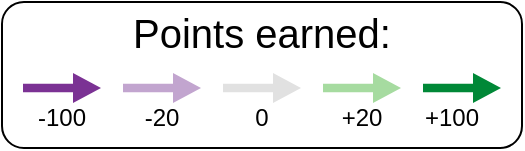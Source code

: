 <mxfile version="20.5.1" type="device"><diagram id="Xat365lz7GbZR_IqXH2O" name="Page-1"><mxGraphModel dx="526" dy="327" grid="1" gridSize="10" guides="1" tooltips="1" connect="1" arrows="1" fold="1" page="1" pageScale="1" pageWidth="827" pageHeight="1169" math="0" shadow="0"><root><mxCell id="0"/><mxCell id="1" parent="0"/><mxCell id="VUQLf_FOEsckVb4f-G3H-1" value="" style="rounded=1;whiteSpace=wrap;html=1;" parent="1" vertex="1"><mxGeometry x="330" y="227" width="260" height="73" as="geometry"/></mxCell><mxCell id="VUQLf_FOEsckVb4f-G3H-12" value="" style="shape=flexArrow;endArrow=classic;html=1;rounded=0;endWidth=9.697;endSize=4.333;width=4.242;fillColor=#e1e1e1;strokeColor=none;" parent="1" edge="1"><mxGeometry width="50" height="50" relative="1" as="geometry"><mxPoint x="440.0" y="270" as="sourcePoint"/><mxPoint x="480" y="270" as="targetPoint"/></mxGeometry></mxCell><mxCell id="VUQLf_FOEsckVb4f-G3H-14" value="" style="shape=flexArrow;endArrow=classic;html=1;rounded=0;endWidth=9.697;endSize=4.333;width=4.242;fillColor=#a6dba0;strokeColor=none;" parent="1" edge="1"><mxGeometry width="50" height="50" relative="1" as="geometry"><mxPoint x="490" y="270" as="sourcePoint"/><mxPoint x="530" y="270" as="targetPoint"/></mxGeometry></mxCell><mxCell id="VUQLf_FOEsckVb4f-G3H-16" value="" style="shape=flexArrow;endArrow=classic;html=1;rounded=0;endWidth=9.697;endSize=4.333;width=4.242;fillColor=#008837;strokeColor=none;" parent="1" edge="1"><mxGeometry width="50" height="50" relative="1" as="geometry"><mxPoint x="540" y="270" as="sourcePoint"/><mxPoint x="580" y="270" as="targetPoint"/></mxGeometry></mxCell><mxCell id="VUQLf_FOEsckVb4f-G3H-18" value="Points earned:" style="text;html=1;strokeColor=none;fillColor=none;align=center;verticalAlign=middle;whiteSpace=wrap;rounded=0;fontSize=20;" parent="1" vertex="1"><mxGeometry x="335" y="227" width="250" height="30" as="geometry"/></mxCell><mxCell id="OHlkiRBzpV_lvq0RDsu8-1" value="" style="shape=flexArrow;endArrow=classic;html=1;rounded=0;endWidth=9.697;endSize=4.333;width=4.242;fillColor=#c2a5cf;strokeColor=none;" edge="1" parent="1"><mxGeometry width="50" height="50" relative="1" as="geometry"><mxPoint x="390" y="270" as="sourcePoint"/><mxPoint x="430" y="270" as="targetPoint"/></mxGeometry></mxCell><mxCell id="OHlkiRBzpV_lvq0RDsu8-2" value="" style="shape=flexArrow;endArrow=classic;html=1;rounded=0;endWidth=9.697;endSize=4.333;width=4.242;fillColor=#7b3294;strokeColor=none;" edge="1" parent="1"><mxGeometry width="50" height="50" relative="1" as="geometry"><mxPoint x="340" y="270" as="sourcePoint"/><mxPoint x="380" y="270" as="targetPoint"/></mxGeometry></mxCell><mxCell id="OHlkiRBzpV_lvq0RDsu8-3" value="-100&lt;span style=&quot;color: rgba(0, 0, 0, 0); font-family: monospace; font-size: 0px; text-align: start;&quot;&gt;%3CmxGraphModel%3E%3Croot%3E%3CmxCell%20id%3D%220%22%2F%3E%3CmxCell%20id%3D%221%22%20parent%3D%220%22%2F%3E%3CmxCell%20id%3D%222%22%20value%3D%22%22%20style%3D%22shape%3DflexArrow%3BendArrow%3Dclassic%3Bhtml%3D1%3Brounded%3D0%3BendWidth%3D9.697%3BendSize%3D4.333%3Bwidth%3D4.242%3BfillColor%3D%23e8a1da%3BstrokeColor%3D%23e8a1da%3B%22%20edge%3D%221%22%20parent%3D%221%22%3E%3CmxGeometry%20width%3D%2250%22%20height%3D%2250%22%20relative%3D%221%22%20as%3D%22geometry%22%3E%3CmxPoint%20x%3D%22370%22%20y%3D%22270%22%20as%3D%22sourcePoint%22%2F%3E%3CmxPoint%20x%3D%22410%22%20y%3D%22270%22%20as%3D%22targetPoint%22%2F%3E%3C%2FmxGeometry%3E%3C%2FmxCell%3E%3C%2Froot%3E%3C%2FmxGraphModel%3E&lt;/span&gt;" style="text;html=1;strokeColor=none;fillColor=none;align=center;verticalAlign=middle;whiteSpace=wrap;rounded=0;" vertex="1" parent="1"><mxGeometry x="330" y="270" width="60" height="30" as="geometry"/></mxCell><mxCell id="OHlkiRBzpV_lvq0RDsu8-4" value="-20&lt;span style=&quot;color: rgba(0, 0, 0, 0); font-family: monospace; font-size: 0px; text-align: start;&quot;&gt;%3CmxGraphModel%3E%3Croot%3E%3CmxCell%20id%3D%220%22%2F%3E%3CmxCell%20id%3D%221%22%20parent%3D%220%22%2F%3E%3CmxCell%20id%3D%222%22%20value%3D%22%22%20style%3D%22shape%3DflexArrow%3BendArrow%3Dclassic%3Bhtml%3D1%3Brounded%3D0%3BendWidth%3D9.697%3BendSize%3D4.333%3Bwidth%3D4.242%3BfillColor%3D%23e8a1da%3BstrokeColor%3D%23e8a1da%3B%22%20edge%3D%221%22%20parent%3D%221%22%3E%3CmxGeometry%20width%3D%2250%22%20height%3D%2250%22%20relative%3D%221%22%20as%3D%22geometry%22%3E%3CmxPoint%20x%3D%22370%22%20y%3D%22270%22%20as%3D%22sourcePoint%22%2F%3E%3CmxPoint%20x%3D%22410%22%20y%3D%22270%22%20as%3D%22targetPoint%22%2F%3E%3C%2FmxGeometry%3E%3C%2FmxCell%3E%3C%2Froot%3E%3C%2FmxGraphModel%3E&lt;/span&gt;" style="text;html=1;strokeColor=none;fillColor=none;align=center;verticalAlign=middle;whiteSpace=wrap;rounded=0;" vertex="1" parent="1"><mxGeometry x="380" y="270" width="60" height="30" as="geometry"/></mxCell><mxCell id="OHlkiRBzpV_lvq0RDsu8-5" value="0" style="text;html=1;strokeColor=none;fillColor=none;align=center;verticalAlign=middle;whiteSpace=wrap;rounded=0;" vertex="1" parent="1"><mxGeometry x="430" y="270" width="60" height="30" as="geometry"/></mxCell><mxCell id="OHlkiRBzpV_lvq0RDsu8-6" value="+20&lt;span style=&quot;color: rgba(0, 0, 0, 0); font-family: monospace; font-size: 0px; text-align: start;&quot;&gt;%3CmxGraphModel%3E%3Croot%3E%3CmxCell%20id%3D%220%22%2F%3E%3CmxCell%20id%3D%221%22%20parent%3D%220%22%2F%3E%3CmxCell%20id%3D%222%22%20value%3D%22%22%20style%3D%22shape%3DflexArrow%3BendArrow%3Dclassic%3Bhtml%3D1%3Brounded%3D0%3BendWidth%3D9.697%3BendSize%3D4.333%3Bwidth%3D4.242%3BfillColor%3D%23e8a1da%3BstrokeColor%3D%23e8a1da%3B%22%20edge%3D%221%22%20parent%3D%221%22%3E%3CmxGeometry%20width%3D%2250%22%20height%3D%2250%22%20relative%3D%221%22%20as%3D%22geometry%22%3E%3CmxPoint%20x%3D%22370%22%20y%3D%22270%22%20as%3D%22sourcePoint%22%2F%3E%3CmxPoint%20x%3D%22410%22%20y%3D%22270%22%20as%3D%22targetPoint%22%2F%3E%3C%2FmxGeometry%3E%3C%2FmxCell%3E%3C%2Froot%3E%3C%2FmxGraphModel%3E&lt;/span&gt;" style="text;html=1;strokeColor=none;fillColor=none;align=center;verticalAlign=middle;whiteSpace=wrap;rounded=0;" vertex="1" parent="1"><mxGeometry x="480" y="270" width="60" height="30" as="geometry"/></mxCell><mxCell id="OHlkiRBzpV_lvq0RDsu8-7" value="+100&lt;span style=&quot;color: rgba(0, 0, 0, 0); font-family: monospace; font-size: 0px; text-align: start;&quot;&gt;%3CmxGraphModel%3E%3Croot%3E%3CmxCell%20id%3D%220%22%2F%3E%3CmxCell%20id%3D%221%22%20parent%3D%220%22%2F%3E%3CmxCell%20id%3D%222%22%20value%3D%22%22%20style%3D%22shape%3DflexArrow%3BendArrow%3Dclassic%3Bhtml%3D1%3Brounded%3D0%3BendWidth%3D9.697%3BendSize%3D4.333%3Bwidth%3D4.242%3BfillColor%3D%23e8a1da%3BstrokeColor%3D%23e8a1da%3B%22%20edge%3D%221%22%20parent%3D%221%22%3E%3CmxGeometry%20width%3D%2250%22%20height%3D%2250%22%20relative%3D%221%22%20as%3D%22geometry%22%3E%3CmxPoint%20x%3D%22370%22%20y%3D%22270%22%20as%3D%22sourcePoint%22%2F%3E%3CmxPoint%20x%3D%22410%22%20y%3D%22270%22%20as%3D%22targetPoint%22%2F%3E%3C%2FmxGeometry%3E%3C%2FmxCell%3E%3C%2Froot%3E%3C%2FmxGraphModel%3E&lt;/span&gt;" style="text;html=1;strokeColor=none;fillColor=none;align=center;verticalAlign=middle;whiteSpace=wrap;rounded=0;" vertex="1" parent="1"><mxGeometry x="530" y="270" width="50" height="30" as="geometry"/></mxCell></root></mxGraphModel></diagram></mxfile>